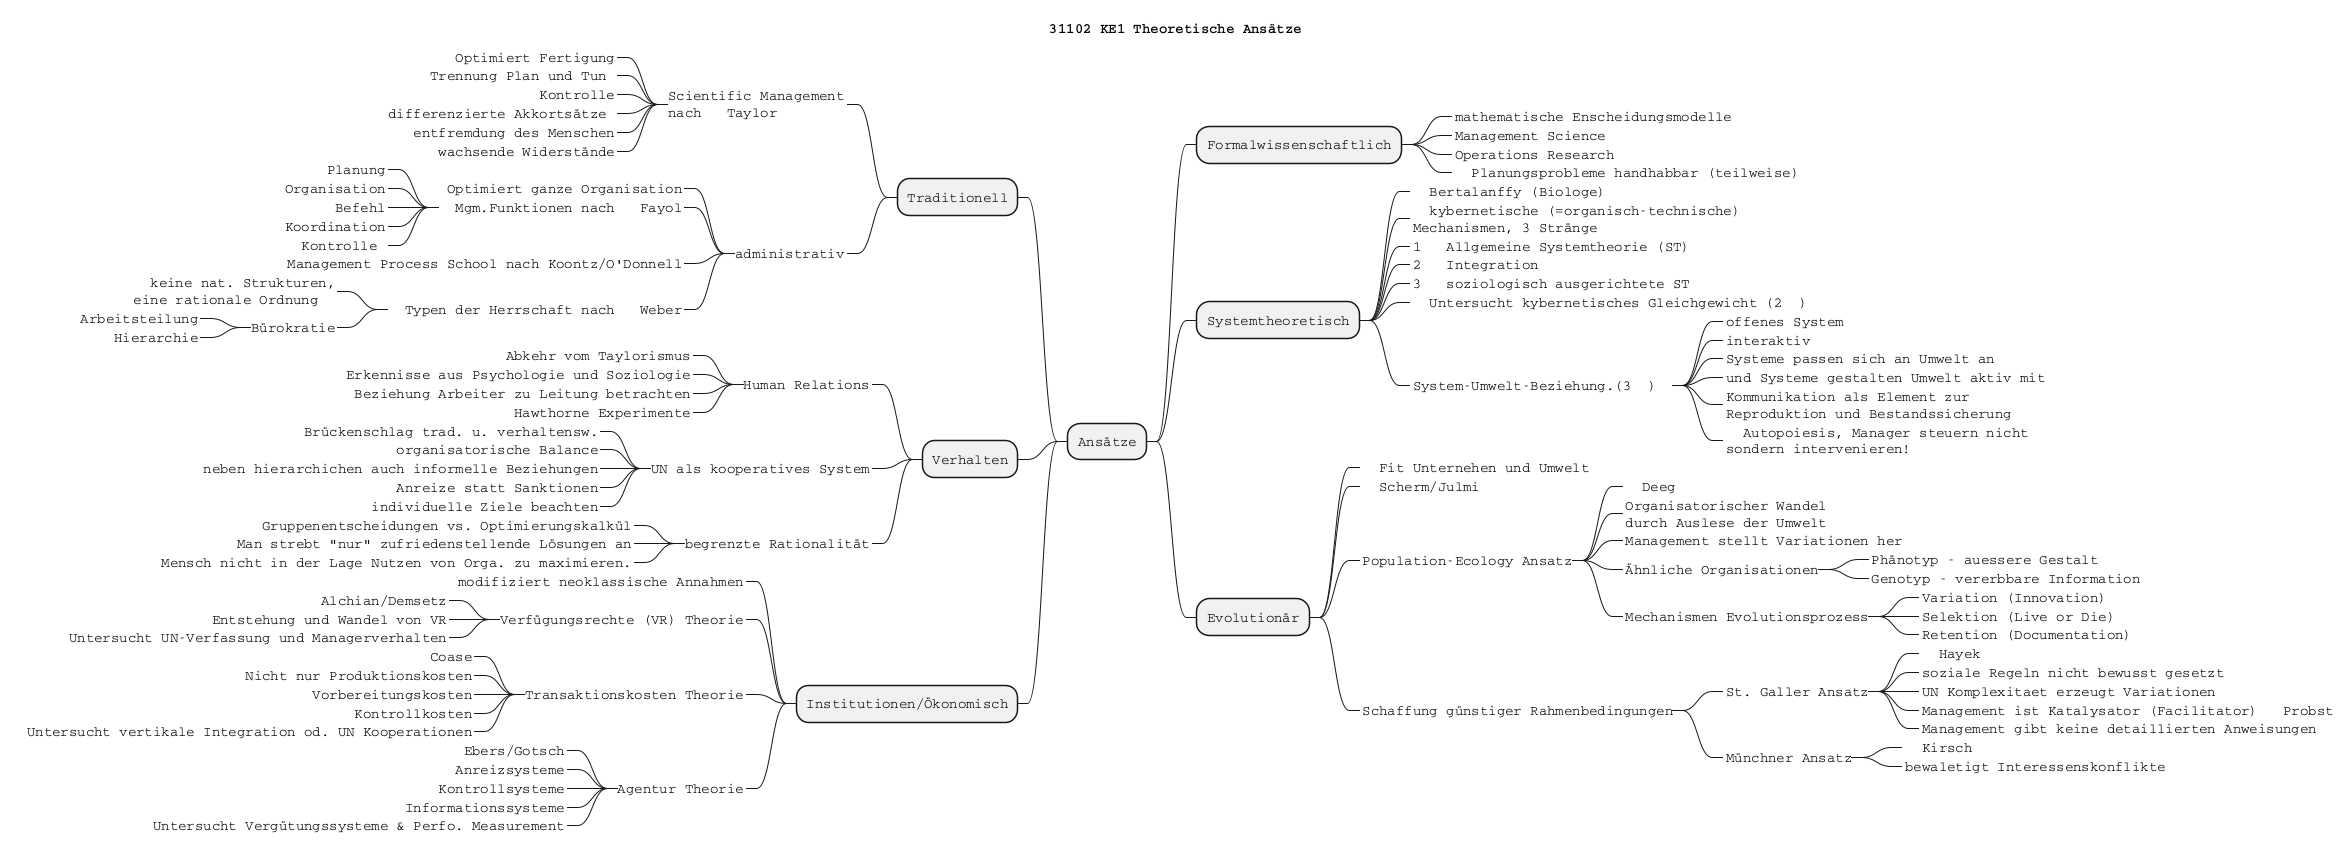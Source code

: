 @startmindmap
skinparam defaultFontName Courier
title 31102 KE1 Theoretische Ansätze

 
+ Ansätze
-- Traditionell
---_ Scientific Management\nnach 🥼 Taylor
----_ 👉 Optimiert Fertigung

----_ 👍 Trennung Plan und Tun 
----_ 👍 Kontrolle
----_ 👍 differenzierte Akkortsätze 

----_ 👎 entfremdung des Menschen
----_ 👎 wachsende Widerstände


---_ administrativ
----_ 👉 Optimiert ganze Organisation


----_ 👉 Mgm.Funktionen nach 🥼 Fayol
-----_ Planung
-----_ Organisation
-----_ Befehl
-----_ Koordination
-----_ Kontrolle 
----_ 👉 Management Process School nach Koontz/O'Donnell

----_ 👉 Typen der Herrschaft nach 🥼 Weber
-----_ 👉 keine nat. Strukturen,\neine rationale Ordnung
-----_ Bürokratie
------_ 👉 Arbeitsteilung
------_ 👉 Hierarchie






-- Verhalten
---_ Human Relations
----_ 👉 Abkehr vom Taylorismus
----_ 👉 Erkennisse aus Psychologie und Soziologie
----_ 👉 Beziehung Arbeiter zu Leitung betrachten
----_ 👉 Hawthorne Experimente


---_ UN als kooperatives System
----_ 👉 Brückenschlag trad. u. verhaltensw.
----_ 👉 organisatorische Balance
----_ 👉 neben hierarchichen auch informelle Beziehungen
----_ 👉 Anreize statt Sanktionen
----_ 👉 individuelle Ziele beachten


---_ begrenzte Rationalität
----_ 👉 Gruppenentscheidungen vs. Optimierungskalkül
----_ 👉 Man strebt "nur" zufriedenstellende Lösungen an
----_ 👉 Mensch nicht in der Lage Nutzen von Orga. zu maximieren.




-- Institutionen/Ökonomisch
---_ 👉 modifiziert neoklassische Annahmen
---_ Verfügungsrechte (VR) Theorie
----_ 🥼 Alchian/Demsetz
----_ Entstehung und Wandel von VR
----_ 🔎 Untersucht UN-Verfassung und Managerverhalten

---_ Transaktionskosten Theorie
----_ 🥼 Coase
----_ Nicht nur Produktionskosten
----_ Vorbereitungskosten
----_ Kontrollkosten
----_ 🔎 Untersucht vertikale Integration od. UN Kooperationen

---_ Agentur Theorie
----_ 🥼 Ebers/Gotsch
----_ Anreizsysteme
----_ Kontrollsysteme
----_ Informationssysteme
----_ 🔎 Untersucht Vergütungssysteme & Perfo. Measurement

++ Formalwissenschaftlich
+++_ mathematische Enscheidungsmodelle
+++_ Management Science
+++_ Operations Research
+++_ 👍 Planungsprobleme handhabbar (teilweise)


++ Systemtheoretisch
+++_ 🥼 Bertalanffy (Biologe)
+++_ 👉 kybernetische (=organisch-technische)\nMechanismen, 3 Stränge
+++_ 1️⃣ Allgemeine Systemtheorie (ST)
+++_ 2️⃣ Integration 
+++_ 3️⃣ soziologisch ausgerichtete ST
+++_ 🔎 Untersucht kybernetisches Gleichgewicht (2️⃣)
+++_ System-Umwelt-Beziehung.(3️⃣)  
++++_ offenes System
++++_ interaktiv
++++_ Systeme passen sich an Umwelt an 
++++_ und Systeme gestalten Umwelt aktiv mit 
++++_ Kommunikation als Element zur\nReproduktion und Bestandssicherung
++++_ 👉 Autopoiesis, Manager steuern nicht\nsondern intervenieren!




++ Evolutionär
+++_ 👉 Fit Unternehen und Umwelt
+++_ 🥼 Scherm/Julmi
+++_ Population-Ecology Ansatz
++++_ 🥼 Deeg
++++_ Organisatorischer Wandel\ndurch Auslese der Umwelt
++++_ Management stellt Variationen her 
++++_ Ähnliche Organisationen
+++++_ Phänotyp - auessere Gestalt
+++++_ Genotyp - vererbbare Information
++++_ Mechanismen Evolutionsprozess
+++++_ Variation (Innovation)
+++++_ Selektion (Live or Die)
+++++_ Retention (Documentation)




+++_ Schaffung günstiger Rahmenbedingungen
++++_ St. Galler Ansatz
+++++_ 🥼 Hayek
+++++_ soziale Regeln nicht bewusst gesetzt
+++++_ UN Komplexitaet erzeugt Variationen
+++++_ Management ist Katalysator (Facilitator) 🥼 Probst 
+++++_ Management gibt keine detaillierten Anweisungen

++++_ Münchner Ansatz
+++++_ 🥼 Kirsch
+++++_ bewaletigt Interessenskonflikte

@endmindmap
